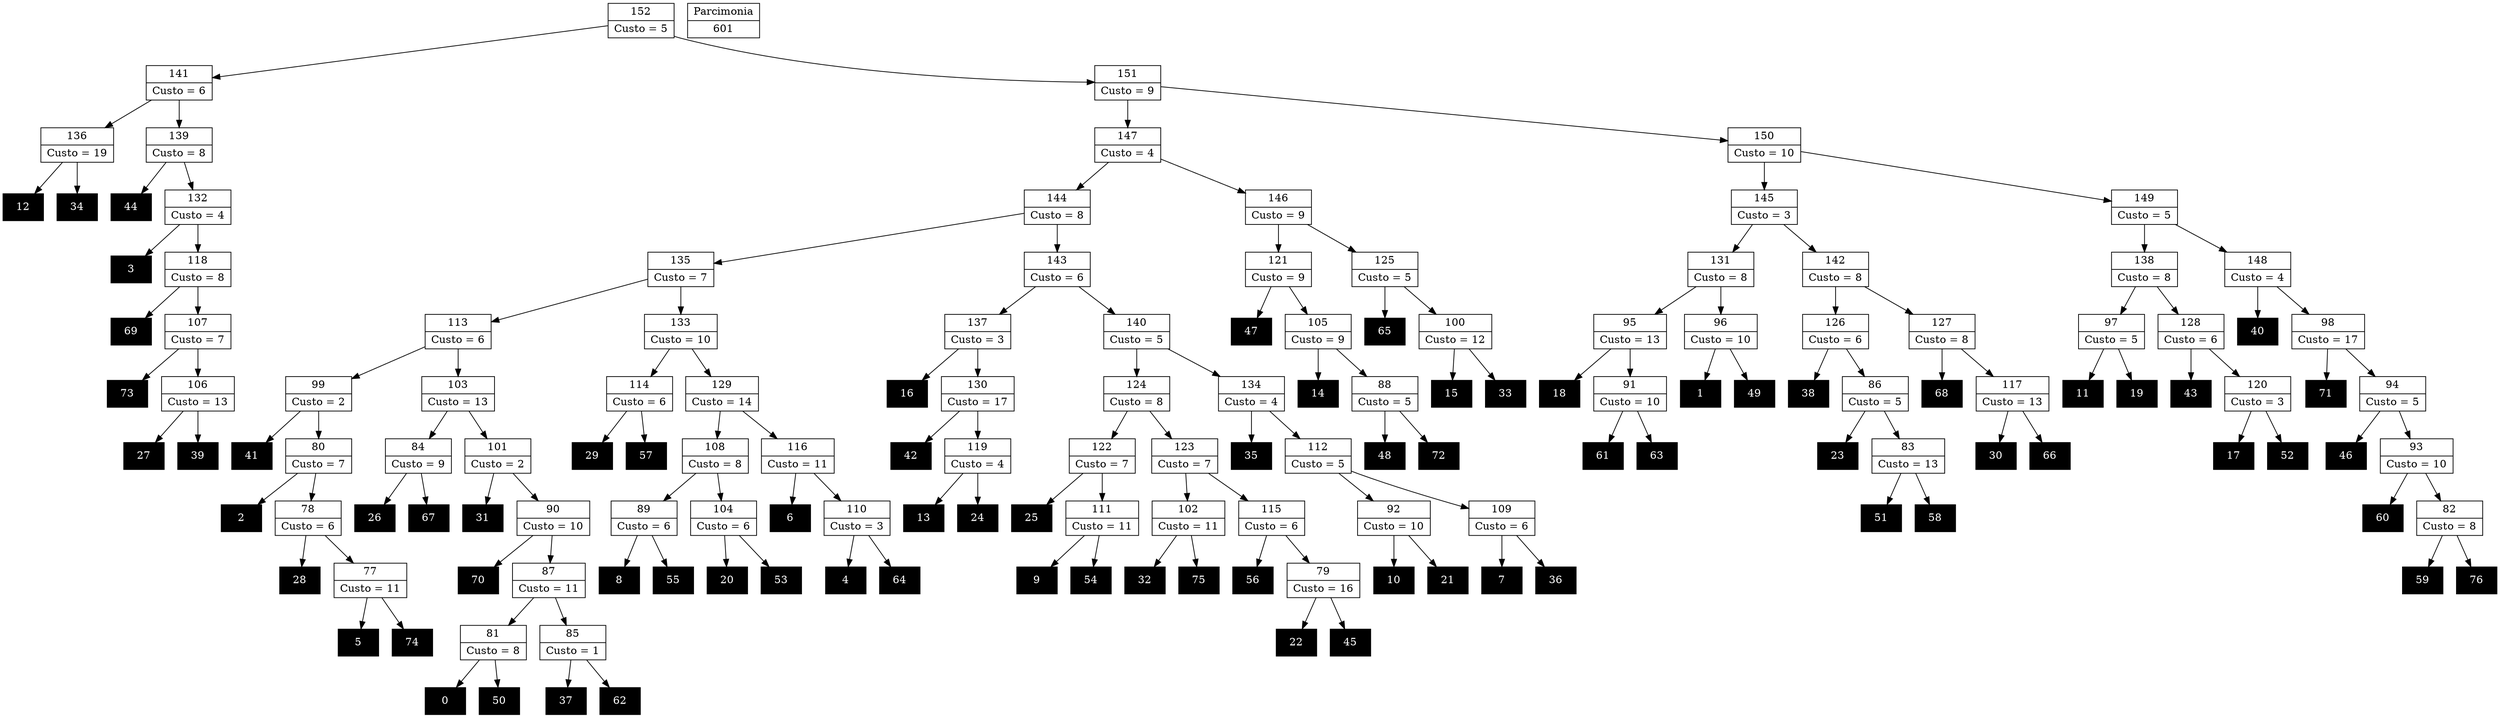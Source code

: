 Digraph G {
0 [shape="record", label="{0}",style=filled, color=black, fontcolor=white,fontsize=14, height=0.5]
1 [shape="record", label="{1}",style=filled, color=black, fontcolor=white,fontsize=14, height=0.5]
2 [shape="record", label="{2}",style=filled, color=black, fontcolor=white,fontsize=14, height=0.5]
3 [shape="record", label="{3}",style=filled, color=black, fontcolor=white,fontsize=14, height=0.5]
4 [shape="record", label="{4}",style=filled, color=black, fontcolor=white,fontsize=14, height=0.5]
5 [shape="record", label="{5}",style=filled, color=black, fontcolor=white,fontsize=14, height=0.5]
6 [shape="record", label="{6}",style=filled, color=black, fontcolor=white,fontsize=14, height=0.5]
7 [shape="record", label="{7}",style=filled, color=black, fontcolor=white,fontsize=14, height=0.5]
8 [shape="record", label="{8}",style=filled, color=black, fontcolor=white,fontsize=14, height=0.5]
9 [shape="record", label="{9}",style=filled, color=black, fontcolor=white,fontsize=14, height=0.5]
10 [shape="record", label="{10}",style=filled, color=black, fontcolor=white,fontsize=14, height=0.5]
11 [shape="record", label="{11}",style=filled, color=black, fontcolor=white,fontsize=14, height=0.5]
12 [shape="record", label="{12}",style=filled, color=black, fontcolor=white,fontsize=14, height=0.5]
13 [shape="record", label="{13}",style=filled, color=black, fontcolor=white,fontsize=14, height=0.5]
14 [shape="record", label="{14}",style=filled, color=black, fontcolor=white,fontsize=14, height=0.5]
15 [shape="record", label="{15}",style=filled, color=black, fontcolor=white,fontsize=14, height=0.5]
16 [shape="record", label="{16}",style=filled, color=black, fontcolor=white,fontsize=14, height=0.5]
17 [shape="record", label="{17}",style=filled, color=black, fontcolor=white,fontsize=14, height=0.5]
18 [shape="record", label="{18}",style=filled, color=black, fontcolor=white,fontsize=14, height=0.5]
19 [shape="record", label="{19}",style=filled, color=black, fontcolor=white,fontsize=14, height=0.5]
20 [shape="record", label="{20}",style=filled, color=black, fontcolor=white,fontsize=14, height=0.5]
21 [shape="record", label="{21}",style=filled, color=black, fontcolor=white,fontsize=14, height=0.5]
22 [shape="record", label="{22}",style=filled, color=black, fontcolor=white,fontsize=14, height=0.5]
23 [shape="record", label="{23}",style=filled, color=black, fontcolor=white,fontsize=14, height=0.5]
24 [shape="record", label="{24}",style=filled, color=black, fontcolor=white,fontsize=14, height=0.5]
25 [shape="record", label="{25}",style=filled, color=black, fontcolor=white,fontsize=14, height=0.5]
26 [shape="record", label="{26}",style=filled, color=black, fontcolor=white,fontsize=14, height=0.5]
27 [shape="record", label="{27}",style=filled, color=black, fontcolor=white,fontsize=14, height=0.5]
28 [shape="record", label="{28}",style=filled, color=black, fontcolor=white,fontsize=14, height=0.5]
29 [shape="record", label="{29}",style=filled, color=black, fontcolor=white,fontsize=14, height=0.5]
30 [shape="record", label="{30}",style=filled, color=black, fontcolor=white,fontsize=14, height=0.5]
31 [shape="record", label="{31}",style=filled, color=black, fontcolor=white,fontsize=14, height=0.5]
32 [shape="record", label="{32}",style=filled, color=black, fontcolor=white,fontsize=14, height=0.5]
33 [shape="record", label="{33}",style=filled, color=black, fontcolor=white,fontsize=14, height=0.5]
34 [shape="record", label="{34}",style=filled, color=black, fontcolor=white,fontsize=14, height=0.5]
35 [shape="record", label="{35}",style=filled, color=black, fontcolor=white,fontsize=14, height=0.5]
36 [shape="record", label="{36}",style=filled, color=black, fontcolor=white,fontsize=14, height=0.5]
37 [shape="record", label="{37}",style=filled, color=black, fontcolor=white,fontsize=14, height=0.5]
38 [shape="record", label="{38}",style=filled, color=black, fontcolor=white,fontsize=14, height=0.5]
39 [shape="record", label="{39}",style=filled, color=black, fontcolor=white,fontsize=14, height=0.5]
40 [shape="record", label="{40}",style=filled, color=black, fontcolor=white,fontsize=14, height=0.5]
41 [shape="record", label="{41}",style=filled, color=black, fontcolor=white,fontsize=14, height=0.5]
42 [shape="record", label="{42}",style=filled, color=black, fontcolor=white,fontsize=14, height=0.5]
43 [shape="record", label="{43}",style=filled, color=black, fontcolor=white,fontsize=14, height=0.5]
44 [shape="record", label="{44}",style=filled, color=black, fontcolor=white,fontsize=14, height=0.5]
45 [shape="record", label="{45}",style=filled, color=black, fontcolor=white,fontsize=14, height=0.5]
46 [shape="record", label="{46}",style=filled, color=black, fontcolor=white,fontsize=14, height=0.5]
47 [shape="record", label="{47}",style=filled, color=black, fontcolor=white,fontsize=14, height=0.5]
48 [shape="record", label="{48}",style=filled, color=black, fontcolor=white,fontsize=14, height=0.5]
49 [shape="record", label="{49}",style=filled, color=black, fontcolor=white,fontsize=14, height=0.5]
50 [shape="record", label="{50}",style=filled, color=black, fontcolor=white,fontsize=14, height=0.5]
51 [shape="record", label="{51}",style=filled, color=black, fontcolor=white,fontsize=14, height=0.5]
52 [shape="record", label="{52}",style=filled, color=black, fontcolor=white,fontsize=14, height=0.5]
53 [shape="record", label="{53}",style=filled, color=black, fontcolor=white,fontsize=14, height=0.5]
54 [shape="record", label="{54}",style=filled, color=black, fontcolor=white,fontsize=14, height=0.5]
55 [shape="record", label="{55}",style=filled, color=black, fontcolor=white,fontsize=14, height=0.5]
56 [shape="record", label="{56}",style=filled, color=black, fontcolor=white,fontsize=14, height=0.5]
57 [shape="record", label="{57}",style=filled, color=black, fontcolor=white,fontsize=14, height=0.5]
58 [shape="record", label="{58}",style=filled, color=black, fontcolor=white,fontsize=14, height=0.5]
59 [shape="record", label="{59}",style=filled, color=black, fontcolor=white,fontsize=14, height=0.5]
60 [shape="record", label="{60}",style=filled, color=black, fontcolor=white,fontsize=14, height=0.5]
61 [shape="record", label="{61}",style=filled, color=black, fontcolor=white,fontsize=14, height=0.5]
62 [shape="record", label="{62}",style=filled, color=black, fontcolor=white,fontsize=14, height=0.5]
63 [shape="record", label="{63}",style=filled, color=black, fontcolor=white,fontsize=14, height=0.5]
64 [shape="record", label="{64}",style=filled, color=black, fontcolor=white,fontsize=14, height=0.5]
65 [shape="record", label="{65}",style=filled, color=black, fontcolor=white,fontsize=14, height=0.5]
66 [shape="record", label="{66}",style=filled, color=black, fontcolor=white,fontsize=14, height=0.5]
67 [shape="record", label="{67}",style=filled, color=black, fontcolor=white,fontsize=14, height=0.5]
68 [shape="record", label="{68}",style=filled, color=black, fontcolor=white,fontsize=14, height=0.5]
69 [shape="record", label="{69}",style=filled, color=black, fontcolor=white,fontsize=14, height=0.5]
70 [shape="record", label="{70}",style=filled, color=black, fontcolor=white,fontsize=14, height=0.5]
71 [shape="record", label="{71}",style=filled, color=black, fontcolor=white,fontsize=14, height=0.5]
72 [shape="record", label="{72}",style=filled, color=black, fontcolor=white,fontsize=14, height=0.5]
73 [shape="record", label="{73}",style=filled, color=black, fontcolor=white,fontsize=14, height=0.5]
74 [shape="record", label="{74}",style=filled, color=black, fontcolor=white,fontsize=14, height=0.5]
75 [shape="record", label="{75}",style=filled, color=black, fontcolor=white,fontsize=14, height=0.5]
76 [shape="record", label="{76}",style=filled, color=black, fontcolor=white,fontsize=14, height=0.5]
77 [shape="record", label="{77|Custo = 11}"]
78 [shape="record", label="{78|Custo = 6}"]
79 [shape="record", label="{79|Custo = 16}"]
80 [shape="record", label="{80|Custo = 7}"]
81 [shape="record", label="{81|Custo = 8}"]
82 [shape="record", label="{82|Custo = 8}"]
83 [shape="record", label="{83|Custo = 13}"]
84 [shape="record", label="{84|Custo = 9}"]
85 [shape="record", label="{85|Custo = 1}"]
86 [shape="record", label="{86|Custo = 5}"]
87 [shape="record", label="{87|Custo = 11}"]
88 [shape="record", label="{88|Custo = 5}"]
89 [shape="record", label="{89|Custo = 6}"]
90 [shape="record", label="{90|Custo = 10}"]
91 [shape="record", label="{91|Custo = 10}"]
92 [shape="record", label="{92|Custo = 10}"]
93 [shape="record", label="{93|Custo = 10}"]
94 [shape="record", label="{94|Custo = 5}"]
95 [shape="record", label="{95|Custo = 13}"]
96 [shape="record", label="{96|Custo = 10}"]
97 [shape="record", label="{97|Custo = 5}"]
98 [shape="record", label="{98|Custo = 17}"]
99 [shape="record", label="{99|Custo = 2}"]
100 [shape="record", label="{100|Custo = 12}"]
101 [shape="record", label="{101|Custo = 2}"]
102 [shape="record", label="{102|Custo = 11}"]
103 [shape="record", label="{103|Custo = 13}"]
104 [shape="record", label="{104|Custo = 6}"]
105 [shape="record", label="{105|Custo = 9}"]
106 [shape="record", label="{106|Custo = 13}"]
107 [shape="record", label="{107|Custo = 7}"]
108 [shape="record", label="{108|Custo = 8}"]
109 [shape="record", label="{109|Custo = 6}"]
110 [shape="record", label="{110|Custo = 3}"]
111 [shape="record", label="{111|Custo = 11}"]
112 [shape="record", label="{112|Custo = 5}"]
113 [shape="record", label="{113|Custo = 6}"]
114 [shape="record", label="{114|Custo = 6}"]
115 [shape="record", label="{115|Custo = 6}"]
116 [shape="record", label="{116|Custo = 11}"]
117 [shape="record", label="{117|Custo = 13}"]
118 [shape="record", label="{118|Custo = 8}"]
119 [shape="record", label="{119|Custo = 4}"]
120 [shape="record", label="{120|Custo = 3}"]
121 [shape="record", label="{121|Custo = 9}"]
122 [shape="record", label="{122|Custo = 7}"]
123 [shape="record", label="{123|Custo = 7}"]
124 [shape="record", label="{124|Custo = 8}"]
125 [shape="record", label="{125|Custo = 5}"]
126 [shape="record", label="{126|Custo = 6}"]
127 [shape="record", label="{127|Custo = 8}"]
128 [shape="record", label="{128|Custo = 6}"]
129 [shape="record", label="{129|Custo = 14}"]
130 [shape="record", label="{130|Custo = 17}"]
131 [shape="record", label="{131|Custo = 8}"]
132 [shape="record", label="{132|Custo = 4}"]
133 [shape="record", label="{133|Custo = 10}"]
134 [shape="record", label="{134|Custo = 4}"]
135 [shape="record", label="{135|Custo = 7}"]
136 [shape="record", label="{136|Custo = 19}"]
137 [shape="record", label="{137|Custo = 3}"]
138 [shape="record", label="{138|Custo = 8}"]
139 [shape="record", label="{139|Custo = 8}"]
140 [shape="record", label="{140|Custo = 5}"]
141 [shape="record", label="{141|Custo = 6}"]
142 [shape="record", label="{142|Custo = 8}"]
143 [shape="record", label="{143|Custo = 6}"]
144 [shape="record", label="{144|Custo = 8}"]
145 [shape="record", label="{145|Custo = 3}"]
146 [shape="record", label="{146|Custo = 9}"]
147 [shape="record", label="{147|Custo = 4}"]
148 [shape="record", label="{148|Custo = 4}"]
149 [shape="record", label="{149|Custo = 5}"]
150 [shape="record", label="{150|Custo = 10}"]
151 [shape="record", label="{151|Custo = 9}"]
152 [shape="record", label="{152|Custo = 5}"]

77->74
77->5
78->77
78->28
79->45
79->22
80->78
80->2
81->50
81->0
82->76
82->59
83->58
83->51
84->67
84->26
85->62
85->37
86->83
86->23
87->85
87->81
88->72
88->48
89->55
89->8
90->87
90->70
91->63
91->61
92->21
92->10
93->82
93->60
94->93
94->46
95->91
95->18
96->49
96->1
97->19
97->11
98->94
98->71
99->80
99->41
100->33
100->15
101->90
101->31
102->75
102->32
103->101
103->84
104->53
104->20
105->88
105->14
106->39
106->27
107->106
107->73
108->104
108->89
109->36
109->7
110->64
110->4
111->54
111->9
112->109
112->92
113->103
113->99
114->57
114->29
115->79
115->56
116->110
116->6
117->66
117->30
118->107
118->69
119->24
119->13
120->52
120->17
121->105
121->47
122->111
122->25
123->115
123->102
124->123
124->122
125->100
125->65
126->86
126->38
127->117
127->68
128->120
128->43
129->116
129->108
130->119
130->42
131->96
131->95
132->118
132->3
133->129
133->114
134->112
134->35
135->133
135->113
136->34
136->12
137->130
137->16
138->128
138->97
139->132
139->44
140->134
140->124
141->139
141->136
142->127
142->126
143->140
143->137
144->143
144->135
145->142
145->131
146->125
146->121
147->146
147->144
148->98
148->40
149->148
149->138
150->149
150->145
151->150
151->147
152->151
152->141

601 [shape="record", label="{Parcimonia|601}"]
}